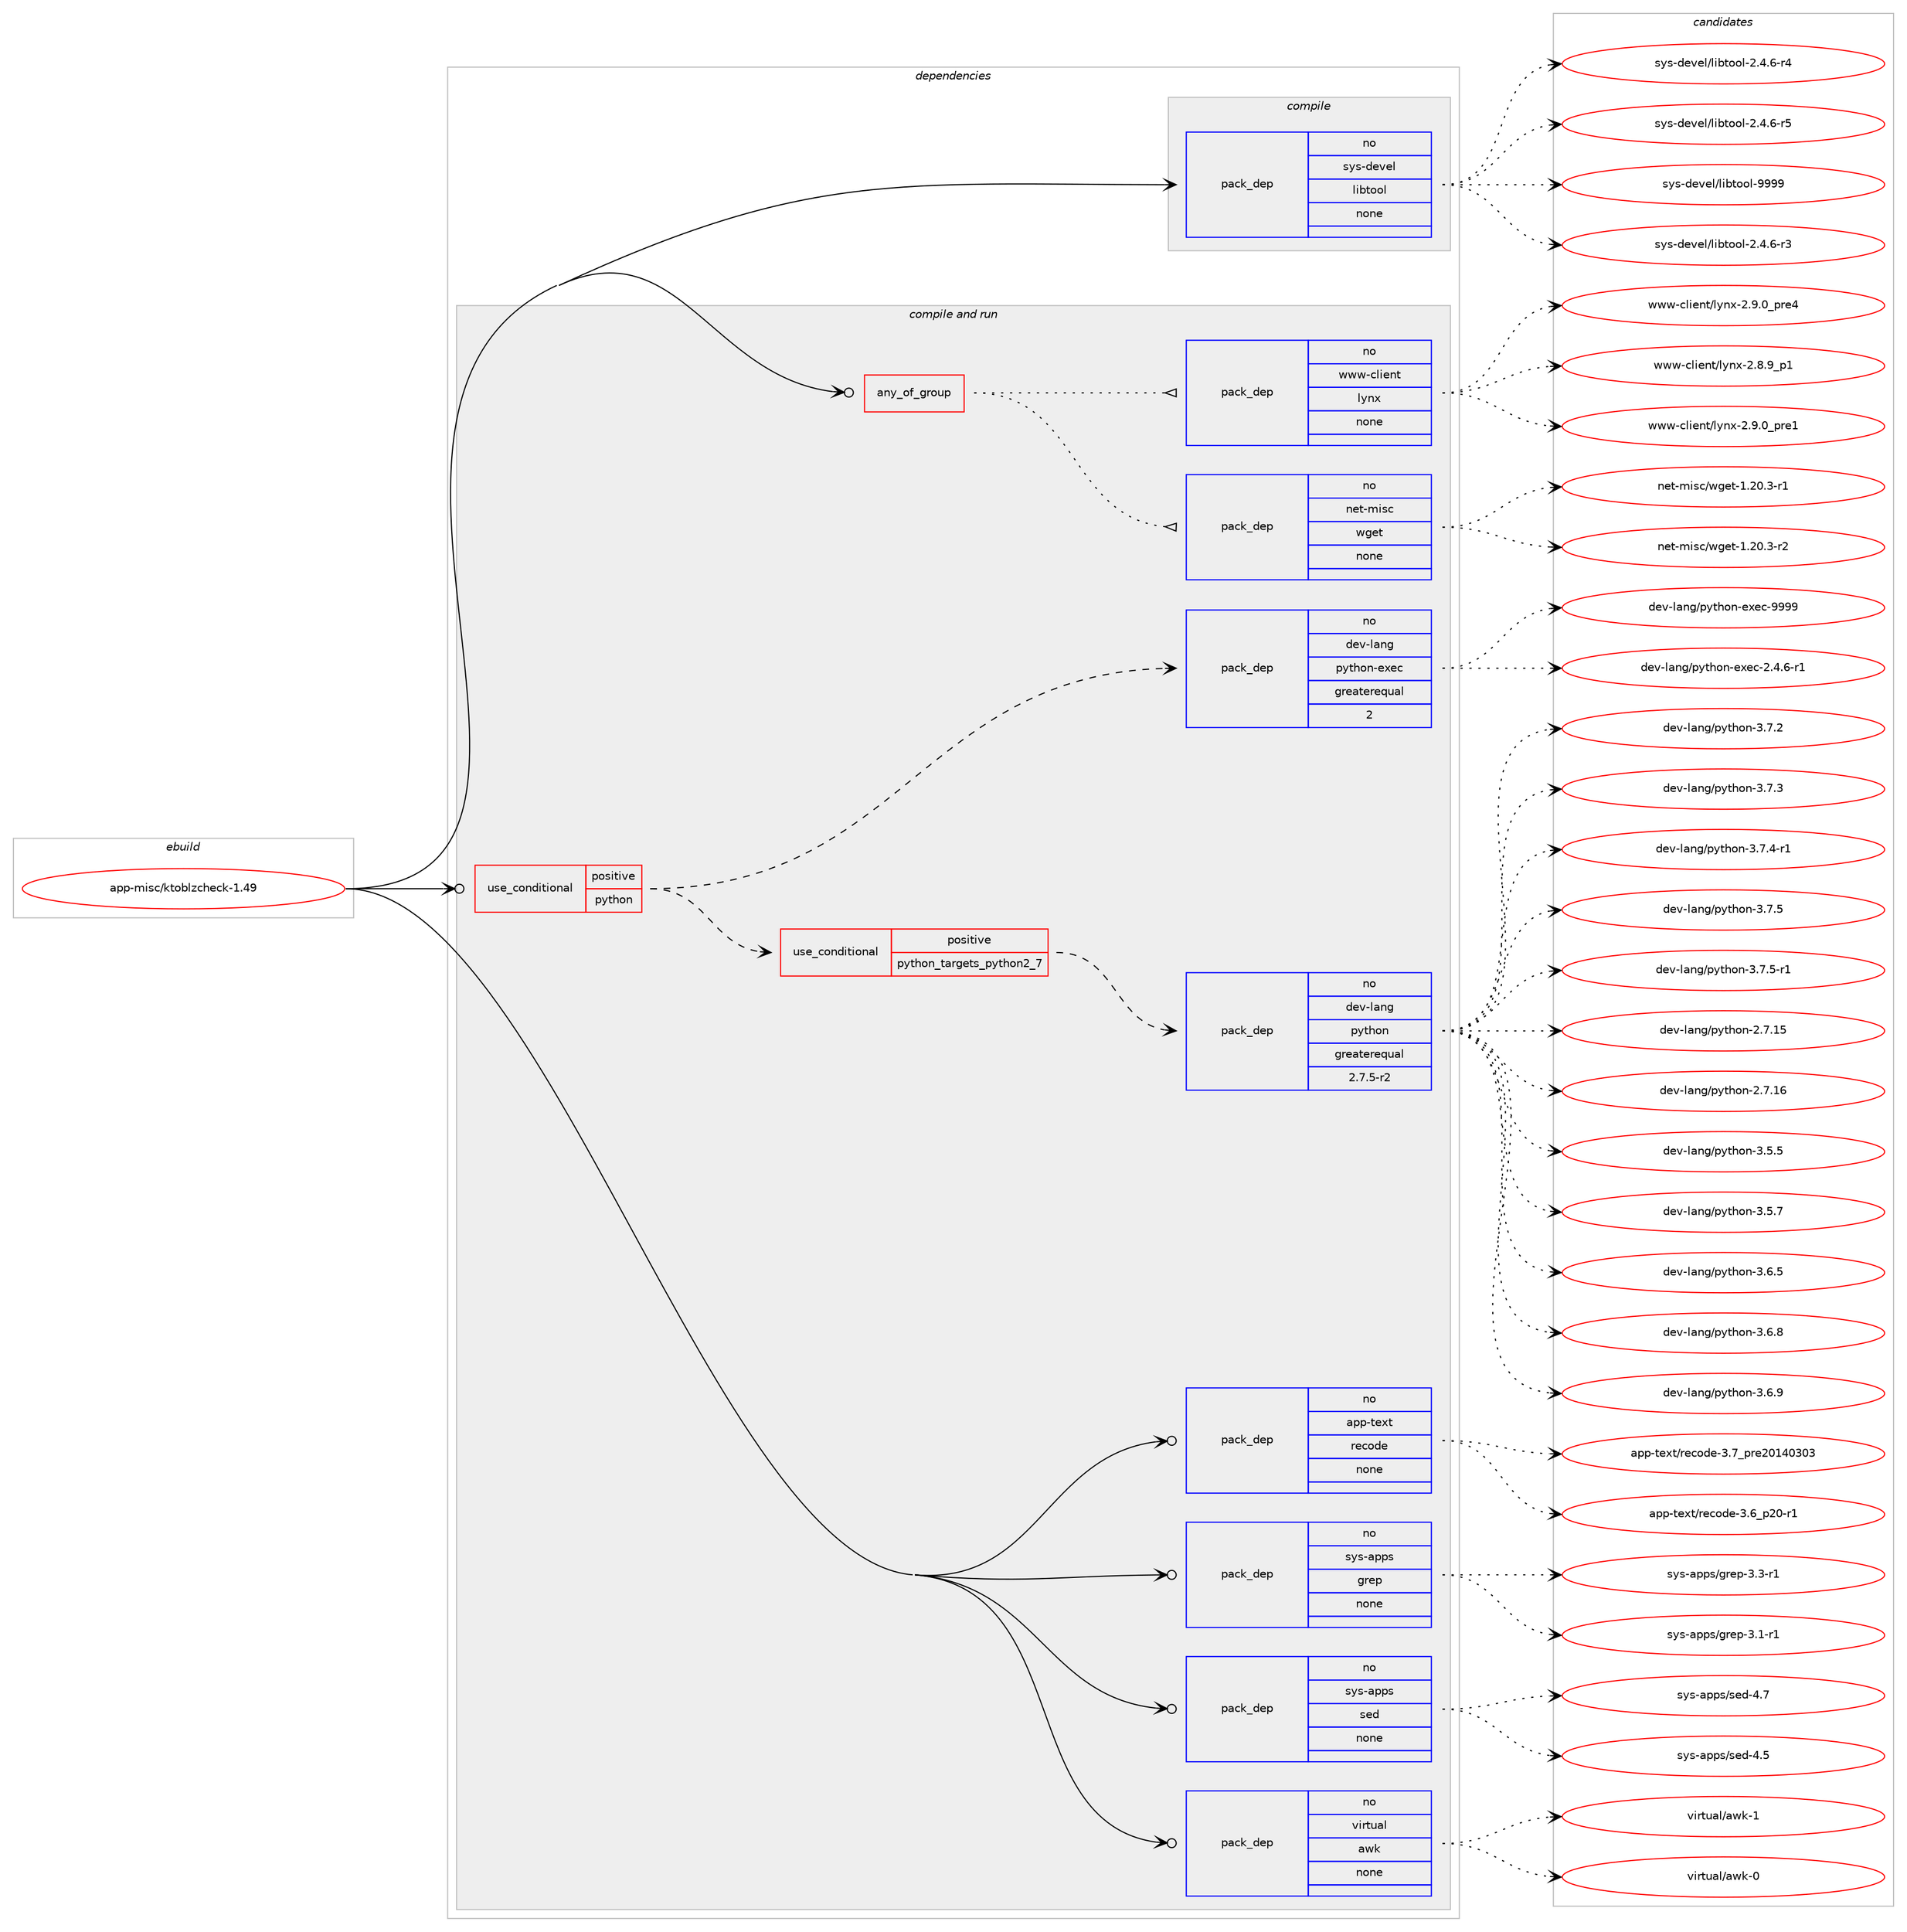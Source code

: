 digraph prolog {

# *************
# Graph options
# *************

newrank=true;
concentrate=true;
compound=true;
graph [rankdir=LR,fontname=Helvetica,fontsize=10,ranksep=1.5];#, ranksep=2.5, nodesep=0.2];
edge  [arrowhead=vee];
node  [fontname=Helvetica,fontsize=10];

# **********
# The ebuild
# **********

subgraph cluster_leftcol {
color=gray;
rank=same;
label=<<i>ebuild</i>>;
id [label="app-misc/ktoblzcheck-1.49", color=red, width=4, href="../app-misc/ktoblzcheck-1.49.svg"];
}

# ****************
# The dependencies
# ****************

subgraph cluster_midcol {
color=gray;
label=<<i>dependencies</i>>;
subgraph cluster_compile {
fillcolor="#eeeeee";
style=filled;
label=<<i>compile</i>>;
subgraph pack370941 {
dependency499121 [label=<<TABLE BORDER="0" CELLBORDER="1" CELLSPACING="0" CELLPADDING="4" WIDTH="220"><TR><TD ROWSPAN="6" CELLPADDING="30">pack_dep</TD></TR><TR><TD WIDTH="110">no</TD></TR><TR><TD>sys-devel</TD></TR><TR><TD>libtool</TD></TR><TR><TD>none</TD></TR><TR><TD></TD></TR></TABLE>>, shape=none, color=blue];
}
id:e -> dependency499121:w [weight=20,style="solid",arrowhead="vee"];
}
subgraph cluster_compileandrun {
fillcolor="#eeeeee";
style=filled;
label=<<i>compile and run</i>>;
subgraph any8693 {
dependency499122 [label=<<TABLE BORDER="0" CELLBORDER="1" CELLSPACING="0" CELLPADDING="4"><TR><TD CELLPADDING="10">any_of_group</TD></TR></TABLE>>, shape=none, color=red];subgraph pack370942 {
dependency499123 [label=<<TABLE BORDER="0" CELLBORDER="1" CELLSPACING="0" CELLPADDING="4" WIDTH="220"><TR><TD ROWSPAN="6" CELLPADDING="30">pack_dep</TD></TR><TR><TD WIDTH="110">no</TD></TR><TR><TD>net-misc</TD></TR><TR><TD>wget</TD></TR><TR><TD>none</TD></TR><TR><TD></TD></TR></TABLE>>, shape=none, color=blue];
}
dependency499122:e -> dependency499123:w [weight=20,style="dotted",arrowhead="oinv"];
subgraph pack370943 {
dependency499124 [label=<<TABLE BORDER="0" CELLBORDER="1" CELLSPACING="0" CELLPADDING="4" WIDTH="220"><TR><TD ROWSPAN="6" CELLPADDING="30">pack_dep</TD></TR><TR><TD WIDTH="110">no</TD></TR><TR><TD>www-client</TD></TR><TR><TD>lynx</TD></TR><TR><TD>none</TD></TR><TR><TD></TD></TR></TABLE>>, shape=none, color=blue];
}
dependency499122:e -> dependency499124:w [weight=20,style="dotted",arrowhead="oinv"];
}
id:e -> dependency499122:w [weight=20,style="solid",arrowhead="odotvee"];
subgraph cond119171 {
dependency499125 [label=<<TABLE BORDER="0" CELLBORDER="1" CELLSPACING="0" CELLPADDING="4"><TR><TD ROWSPAN="3" CELLPADDING="10">use_conditional</TD></TR><TR><TD>positive</TD></TR><TR><TD>python</TD></TR></TABLE>>, shape=none, color=red];
subgraph cond119172 {
dependency499126 [label=<<TABLE BORDER="0" CELLBORDER="1" CELLSPACING="0" CELLPADDING="4"><TR><TD ROWSPAN="3" CELLPADDING="10">use_conditional</TD></TR><TR><TD>positive</TD></TR><TR><TD>python_targets_python2_7</TD></TR></TABLE>>, shape=none, color=red];
subgraph pack370944 {
dependency499127 [label=<<TABLE BORDER="0" CELLBORDER="1" CELLSPACING="0" CELLPADDING="4" WIDTH="220"><TR><TD ROWSPAN="6" CELLPADDING="30">pack_dep</TD></TR><TR><TD WIDTH="110">no</TD></TR><TR><TD>dev-lang</TD></TR><TR><TD>python</TD></TR><TR><TD>greaterequal</TD></TR><TR><TD>2.7.5-r2</TD></TR></TABLE>>, shape=none, color=blue];
}
dependency499126:e -> dependency499127:w [weight=20,style="dashed",arrowhead="vee"];
}
dependency499125:e -> dependency499126:w [weight=20,style="dashed",arrowhead="vee"];
subgraph pack370945 {
dependency499128 [label=<<TABLE BORDER="0" CELLBORDER="1" CELLSPACING="0" CELLPADDING="4" WIDTH="220"><TR><TD ROWSPAN="6" CELLPADDING="30">pack_dep</TD></TR><TR><TD WIDTH="110">no</TD></TR><TR><TD>dev-lang</TD></TR><TR><TD>python-exec</TD></TR><TR><TD>greaterequal</TD></TR><TR><TD>2</TD></TR></TABLE>>, shape=none, color=blue];
}
dependency499125:e -> dependency499128:w [weight=20,style="dashed",arrowhead="vee"];
}
id:e -> dependency499125:w [weight=20,style="solid",arrowhead="odotvee"];
subgraph pack370946 {
dependency499129 [label=<<TABLE BORDER="0" CELLBORDER="1" CELLSPACING="0" CELLPADDING="4" WIDTH="220"><TR><TD ROWSPAN="6" CELLPADDING="30">pack_dep</TD></TR><TR><TD WIDTH="110">no</TD></TR><TR><TD>app-text</TD></TR><TR><TD>recode</TD></TR><TR><TD>none</TD></TR><TR><TD></TD></TR></TABLE>>, shape=none, color=blue];
}
id:e -> dependency499129:w [weight=20,style="solid",arrowhead="odotvee"];
subgraph pack370947 {
dependency499130 [label=<<TABLE BORDER="0" CELLBORDER="1" CELLSPACING="0" CELLPADDING="4" WIDTH="220"><TR><TD ROWSPAN="6" CELLPADDING="30">pack_dep</TD></TR><TR><TD WIDTH="110">no</TD></TR><TR><TD>sys-apps</TD></TR><TR><TD>grep</TD></TR><TR><TD>none</TD></TR><TR><TD></TD></TR></TABLE>>, shape=none, color=blue];
}
id:e -> dependency499130:w [weight=20,style="solid",arrowhead="odotvee"];
subgraph pack370948 {
dependency499131 [label=<<TABLE BORDER="0" CELLBORDER="1" CELLSPACING="0" CELLPADDING="4" WIDTH="220"><TR><TD ROWSPAN="6" CELLPADDING="30">pack_dep</TD></TR><TR><TD WIDTH="110">no</TD></TR><TR><TD>sys-apps</TD></TR><TR><TD>sed</TD></TR><TR><TD>none</TD></TR><TR><TD></TD></TR></TABLE>>, shape=none, color=blue];
}
id:e -> dependency499131:w [weight=20,style="solid",arrowhead="odotvee"];
subgraph pack370949 {
dependency499132 [label=<<TABLE BORDER="0" CELLBORDER="1" CELLSPACING="0" CELLPADDING="4" WIDTH="220"><TR><TD ROWSPAN="6" CELLPADDING="30">pack_dep</TD></TR><TR><TD WIDTH="110">no</TD></TR><TR><TD>virtual</TD></TR><TR><TD>awk</TD></TR><TR><TD>none</TD></TR><TR><TD></TD></TR></TABLE>>, shape=none, color=blue];
}
id:e -> dependency499132:w [weight=20,style="solid",arrowhead="odotvee"];
}
subgraph cluster_run {
fillcolor="#eeeeee";
style=filled;
label=<<i>run</i>>;
}
}

# **************
# The candidates
# **************

subgraph cluster_choices {
rank=same;
color=gray;
label=<<i>candidates</i>>;

subgraph choice370941 {
color=black;
nodesep=1;
choice1151211154510010111810110847108105981161111111084550465246544511451 [label="sys-devel/libtool-2.4.6-r3", color=red, width=4,href="../sys-devel/libtool-2.4.6-r3.svg"];
choice1151211154510010111810110847108105981161111111084550465246544511452 [label="sys-devel/libtool-2.4.6-r4", color=red, width=4,href="../sys-devel/libtool-2.4.6-r4.svg"];
choice1151211154510010111810110847108105981161111111084550465246544511453 [label="sys-devel/libtool-2.4.6-r5", color=red, width=4,href="../sys-devel/libtool-2.4.6-r5.svg"];
choice1151211154510010111810110847108105981161111111084557575757 [label="sys-devel/libtool-9999", color=red, width=4,href="../sys-devel/libtool-9999.svg"];
dependency499121:e -> choice1151211154510010111810110847108105981161111111084550465246544511451:w [style=dotted,weight="100"];
dependency499121:e -> choice1151211154510010111810110847108105981161111111084550465246544511452:w [style=dotted,weight="100"];
dependency499121:e -> choice1151211154510010111810110847108105981161111111084550465246544511453:w [style=dotted,weight="100"];
dependency499121:e -> choice1151211154510010111810110847108105981161111111084557575757:w [style=dotted,weight="100"];
}
subgraph choice370942 {
color=black;
nodesep=1;
choice110101116451091051159947119103101116454946504846514511449 [label="net-misc/wget-1.20.3-r1", color=red, width=4,href="../net-misc/wget-1.20.3-r1.svg"];
choice110101116451091051159947119103101116454946504846514511450 [label="net-misc/wget-1.20.3-r2", color=red, width=4,href="../net-misc/wget-1.20.3-r2.svg"];
dependency499123:e -> choice110101116451091051159947119103101116454946504846514511449:w [style=dotted,weight="100"];
dependency499123:e -> choice110101116451091051159947119103101116454946504846514511450:w [style=dotted,weight="100"];
}
subgraph choice370943 {
color=black;
nodesep=1;
choice1191191194599108105101110116471081211101204550465646579511249 [label="www-client/lynx-2.8.9_p1", color=red, width=4,href="../www-client/lynx-2.8.9_p1.svg"];
choice1191191194599108105101110116471081211101204550465746489511211410149 [label="www-client/lynx-2.9.0_pre1", color=red, width=4,href="../www-client/lynx-2.9.0_pre1.svg"];
choice1191191194599108105101110116471081211101204550465746489511211410152 [label="www-client/lynx-2.9.0_pre4", color=red, width=4,href="../www-client/lynx-2.9.0_pre4.svg"];
dependency499124:e -> choice1191191194599108105101110116471081211101204550465646579511249:w [style=dotted,weight="100"];
dependency499124:e -> choice1191191194599108105101110116471081211101204550465746489511211410149:w [style=dotted,weight="100"];
dependency499124:e -> choice1191191194599108105101110116471081211101204550465746489511211410152:w [style=dotted,weight="100"];
}
subgraph choice370944 {
color=black;
nodesep=1;
choice10010111845108971101034711212111610411111045504655464953 [label="dev-lang/python-2.7.15", color=red, width=4,href="../dev-lang/python-2.7.15.svg"];
choice10010111845108971101034711212111610411111045504655464954 [label="dev-lang/python-2.7.16", color=red, width=4,href="../dev-lang/python-2.7.16.svg"];
choice100101118451089711010347112121116104111110455146534653 [label="dev-lang/python-3.5.5", color=red, width=4,href="../dev-lang/python-3.5.5.svg"];
choice100101118451089711010347112121116104111110455146534655 [label="dev-lang/python-3.5.7", color=red, width=4,href="../dev-lang/python-3.5.7.svg"];
choice100101118451089711010347112121116104111110455146544653 [label="dev-lang/python-3.6.5", color=red, width=4,href="../dev-lang/python-3.6.5.svg"];
choice100101118451089711010347112121116104111110455146544656 [label="dev-lang/python-3.6.8", color=red, width=4,href="../dev-lang/python-3.6.8.svg"];
choice100101118451089711010347112121116104111110455146544657 [label="dev-lang/python-3.6.9", color=red, width=4,href="../dev-lang/python-3.6.9.svg"];
choice100101118451089711010347112121116104111110455146554650 [label="dev-lang/python-3.7.2", color=red, width=4,href="../dev-lang/python-3.7.2.svg"];
choice100101118451089711010347112121116104111110455146554651 [label="dev-lang/python-3.7.3", color=red, width=4,href="../dev-lang/python-3.7.3.svg"];
choice1001011184510897110103471121211161041111104551465546524511449 [label="dev-lang/python-3.7.4-r1", color=red, width=4,href="../dev-lang/python-3.7.4-r1.svg"];
choice100101118451089711010347112121116104111110455146554653 [label="dev-lang/python-3.7.5", color=red, width=4,href="../dev-lang/python-3.7.5.svg"];
choice1001011184510897110103471121211161041111104551465546534511449 [label="dev-lang/python-3.7.5-r1", color=red, width=4,href="../dev-lang/python-3.7.5-r1.svg"];
dependency499127:e -> choice10010111845108971101034711212111610411111045504655464953:w [style=dotted,weight="100"];
dependency499127:e -> choice10010111845108971101034711212111610411111045504655464954:w [style=dotted,weight="100"];
dependency499127:e -> choice100101118451089711010347112121116104111110455146534653:w [style=dotted,weight="100"];
dependency499127:e -> choice100101118451089711010347112121116104111110455146534655:w [style=dotted,weight="100"];
dependency499127:e -> choice100101118451089711010347112121116104111110455146544653:w [style=dotted,weight="100"];
dependency499127:e -> choice100101118451089711010347112121116104111110455146544656:w [style=dotted,weight="100"];
dependency499127:e -> choice100101118451089711010347112121116104111110455146544657:w [style=dotted,weight="100"];
dependency499127:e -> choice100101118451089711010347112121116104111110455146554650:w [style=dotted,weight="100"];
dependency499127:e -> choice100101118451089711010347112121116104111110455146554651:w [style=dotted,weight="100"];
dependency499127:e -> choice1001011184510897110103471121211161041111104551465546524511449:w [style=dotted,weight="100"];
dependency499127:e -> choice100101118451089711010347112121116104111110455146554653:w [style=dotted,weight="100"];
dependency499127:e -> choice1001011184510897110103471121211161041111104551465546534511449:w [style=dotted,weight="100"];
}
subgraph choice370945 {
color=black;
nodesep=1;
choice10010111845108971101034711212111610411111045101120101994550465246544511449 [label="dev-lang/python-exec-2.4.6-r1", color=red, width=4,href="../dev-lang/python-exec-2.4.6-r1.svg"];
choice10010111845108971101034711212111610411111045101120101994557575757 [label="dev-lang/python-exec-9999", color=red, width=4,href="../dev-lang/python-exec-9999.svg"];
dependency499128:e -> choice10010111845108971101034711212111610411111045101120101994550465246544511449:w [style=dotted,weight="100"];
dependency499128:e -> choice10010111845108971101034711212111610411111045101120101994557575757:w [style=dotted,weight="100"];
}
subgraph choice370946 {
color=black;
nodesep=1;
choice97112112451161011201164711410199111100101455146549511250484511449 [label="app-text/recode-3.6_p20-r1", color=red, width=4,href="../app-text/recode-3.6_p20-r1.svg"];
choice9711211245116101120116471141019911110010145514655951121141015048495248514851 [label="app-text/recode-3.7_pre20140303", color=red, width=4,href="../app-text/recode-3.7_pre20140303.svg"];
dependency499129:e -> choice97112112451161011201164711410199111100101455146549511250484511449:w [style=dotted,weight="100"];
dependency499129:e -> choice9711211245116101120116471141019911110010145514655951121141015048495248514851:w [style=dotted,weight="100"];
}
subgraph choice370947 {
color=black;
nodesep=1;
choice115121115459711211211547103114101112455146494511449 [label="sys-apps/grep-3.1-r1", color=red, width=4,href="../sys-apps/grep-3.1-r1.svg"];
choice115121115459711211211547103114101112455146514511449 [label="sys-apps/grep-3.3-r1", color=red, width=4,href="../sys-apps/grep-3.3-r1.svg"];
dependency499130:e -> choice115121115459711211211547103114101112455146494511449:w [style=dotted,weight="100"];
dependency499130:e -> choice115121115459711211211547103114101112455146514511449:w [style=dotted,weight="100"];
}
subgraph choice370948 {
color=black;
nodesep=1;
choice11512111545971121121154711510110045524653 [label="sys-apps/sed-4.5", color=red, width=4,href="../sys-apps/sed-4.5.svg"];
choice11512111545971121121154711510110045524655 [label="sys-apps/sed-4.7", color=red, width=4,href="../sys-apps/sed-4.7.svg"];
dependency499131:e -> choice11512111545971121121154711510110045524653:w [style=dotted,weight="100"];
dependency499131:e -> choice11512111545971121121154711510110045524655:w [style=dotted,weight="100"];
}
subgraph choice370949 {
color=black;
nodesep=1;
choice1181051141161179710847971191074548 [label="virtual/awk-0", color=red, width=4,href="../virtual/awk-0.svg"];
choice1181051141161179710847971191074549 [label="virtual/awk-1", color=red, width=4,href="../virtual/awk-1.svg"];
dependency499132:e -> choice1181051141161179710847971191074548:w [style=dotted,weight="100"];
dependency499132:e -> choice1181051141161179710847971191074549:w [style=dotted,weight="100"];
}
}

}
